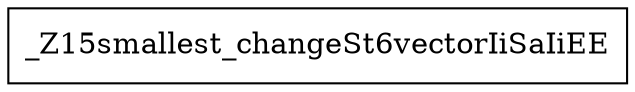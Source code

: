 digraph CallGraph {
    // Node for the function
    node [shape=box];
    smallest_change [label="_Z15smallest_changeSt6vectorIiSaIiEE"];
}
